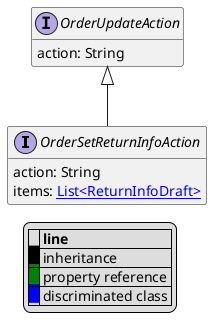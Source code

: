 @startuml

hide empty fields
hide empty methods
legend
|= |= line |
|<back:black>   </back>| inheritance |
|<back:green>   </back>| property reference |
|<back:blue>   </back>| discriminated class |
endlegend
interface OrderSetReturnInfoAction [[OrderSetReturnInfoAction.svg]] extends OrderUpdateAction {
    action: String
    items: [[ReturnInfoDraft.svg List<ReturnInfoDraft>]]
}
interface OrderUpdateAction [[OrderUpdateAction.svg]]  {
    action: String
}





@enduml
